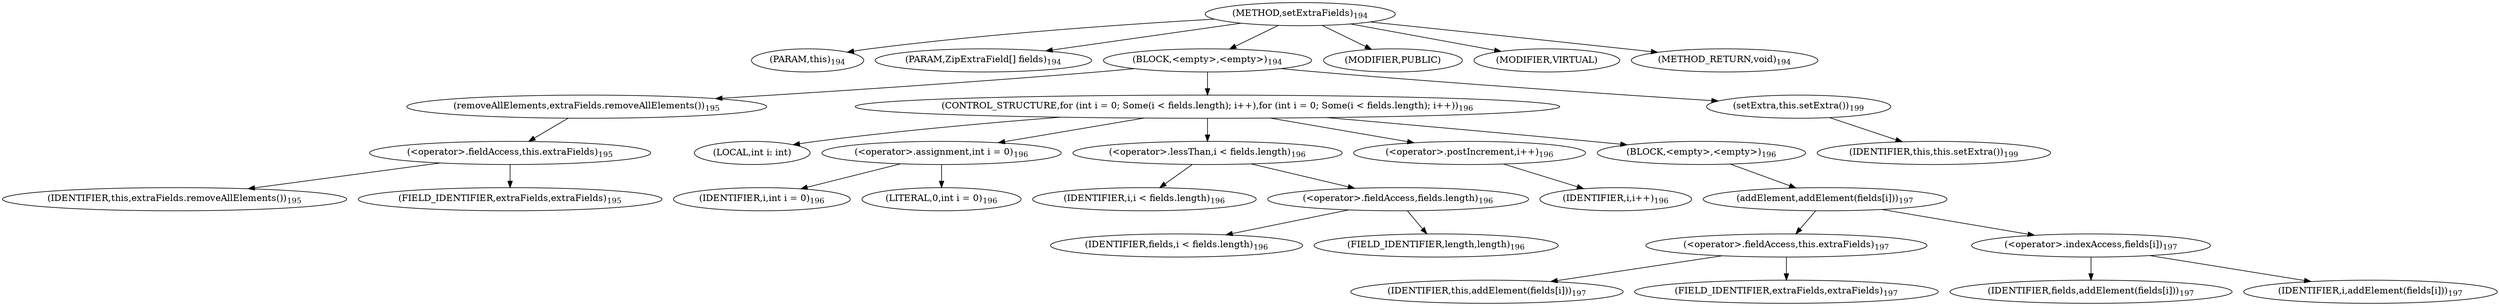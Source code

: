 digraph "setExtraFields" {  
"303" [label = <(METHOD,setExtraFields)<SUB>194</SUB>> ]
"27" [label = <(PARAM,this)<SUB>194</SUB>> ]
"304" [label = <(PARAM,ZipExtraField[] fields)<SUB>194</SUB>> ]
"305" [label = <(BLOCK,&lt;empty&gt;,&lt;empty&gt;)<SUB>194</SUB>> ]
"306" [label = <(removeAllElements,extraFields.removeAllElements())<SUB>195</SUB>> ]
"307" [label = <(&lt;operator&gt;.fieldAccess,this.extraFields)<SUB>195</SUB>> ]
"308" [label = <(IDENTIFIER,this,extraFields.removeAllElements())<SUB>195</SUB>> ]
"309" [label = <(FIELD_IDENTIFIER,extraFields,extraFields)<SUB>195</SUB>> ]
"310" [label = <(CONTROL_STRUCTURE,for (int i = 0; Some(i &lt; fields.length); i++),for (int i = 0; Some(i &lt; fields.length); i++))<SUB>196</SUB>> ]
"311" [label = <(LOCAL,int i: int)> ]
"312" [label = <(&lt;operator&gt;.assignment,int i = 0)<SUB>196</SUB>> ]
"313" [label = <(IDENTIFIER,i,int i = 0)<SUB>196</SUB>> ]
"314" [label = <(LITERAL,0,int i = 0)<SUB>196</SUB>> ]
"315" [label = <(&lt;operator&gt;.lessThan,i &lt; fields.length)<SUB>196</SUB>> ]
"316" [label = <(IDENTIFIER,i,i &lt; fields.length)<SUB>196</SUB>> ]
"317" [label = <(&lt;operator&gt;.fieldAccess,fields.length)<SUB>196</SUB>> ]
"318" [label = <(IDENTIFIER,fields,i &lt; fields.length)<SUB>196</SUB>> ]
"319" [label = <(FIELD_IDENTIFIER,length,length)<SUB>196</SUB>> ]
"320" [label = <(&lt;operator&gt;.postIncrement,i++)<SUB>196</SUB>> ]
"321" [label = <(IDENTIFIER,i,i++)<SUB>196</SUB>> ]
"322" [label = <(BLOCK,&lt;empty&gt;,&lt;empty&gt;)<SUB>196</SUB>> ]
"323" [label = <(addElement,addElement(fields[i]))<SUB>197</SUB>> ]
"324" [label = <(&lt;operator&gt;.fieldAccess,this.extraFields)<SUB>197</SUB>> ]
"325" [label = <(IDENTIFIER,this,addElement(fields[i]))<SUB>197</SUB>> ]
"326" [label = <(FIELD_IDENTIFIER,extraFields,extraFields)<SUB>197</SUB>> ]
"327" [label = <(&lt;operator&gt;.indexAccess,fields[i])<SUB>197</SUB>> ]
"328" [label = <(IDENTIFIER,fields,addElement(fields[i]))<SUB>197</SUB>> ]
"329" [label = <(IDENTIFIER,i,addElement(fields[i]))<SUB>197</SUB>> ]
"330" [label = <(setExtra,this.setExtra())<SUB>199</SUB>> ]
"26" [label = <(IDENTIFIER,this,this.setExtra())<SUB>199</SUB>> ]
"331" [label = <(MODIFIER,PUBLIC)> ]
"332" [label = <(MODIFIER,VIRTUAL)> ]
"333" [label = <(METHOD_RETURN,void)<SUB>194</SUB>> ]
  "303" -> "27" 
  "303" -> "304" 
  "303" -> "305" 
  "303" -> "331" 
  "303" -> "332" 
  "303" -> "333" 
  "305" -> "306" 
  "305" -> "310" 
  "305" -> "330" 
  "306" -> "307" 
  "307" -> "308" 
  "307" -> "309" 
  "310" -> "311" 
  "310" -> "312" 
  "310" -> "315" 
  "310" -> "320" 
  "310" -> "322" 
  "312" -> "313" 
  "312" -> "314" 
  "315" -> "316" 
  "315" -> "317" 
  "317" -> "318" 
  "317" -> "319" 
  "320" -> "321" 
  "322" -> "323" 
  "323" -> "324" 
  "323" -> "327" 
  "324" -> "325" 
  "324" -> "326" 
  "327" -> "328" 
  "327" -> "329" 
  "330" -> "26" 
}
